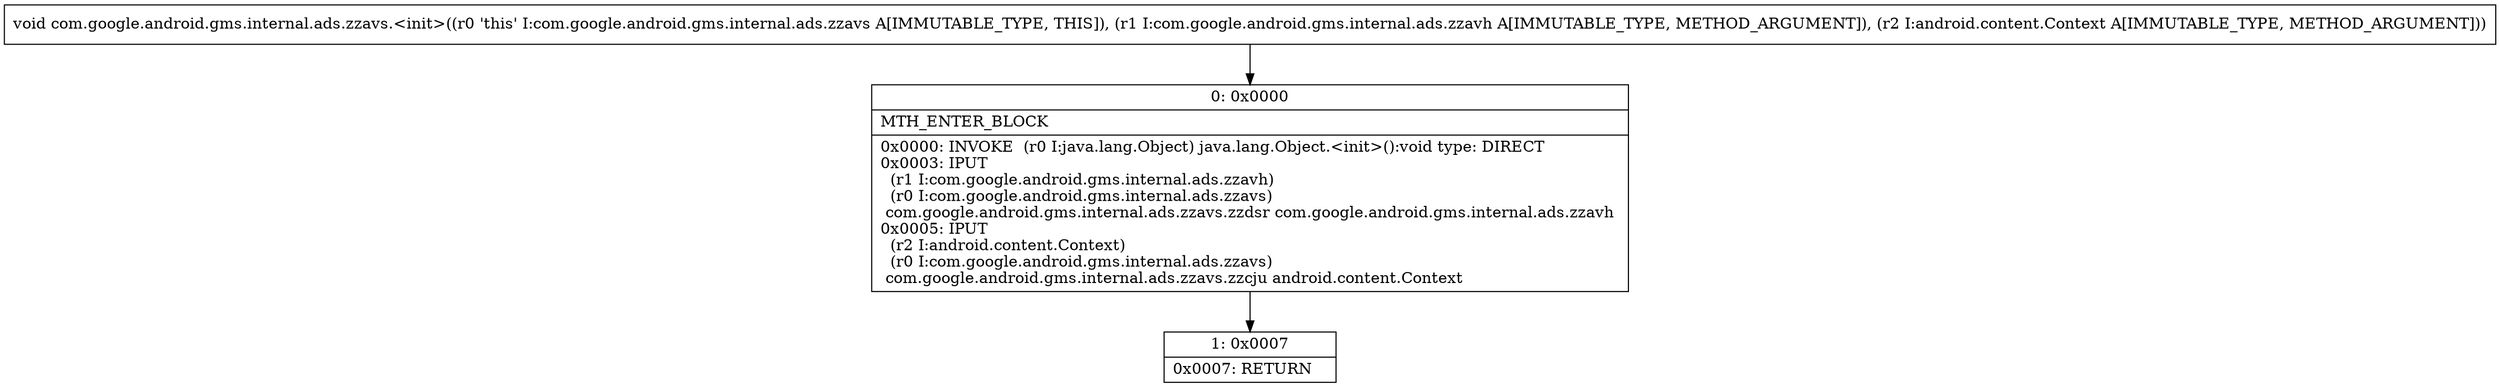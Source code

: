 digraph "CFG forcom.google.android.gms.internal.ads.zzavs.\<init\>(Lcom\/google\/android\/gms\/internal\/ads\/zzavh;Landroid\/content\/Context;)V" {
Node_0 [shape=record,label="{0\:\ 0x0000|MTH_ENTER_BLOCK\l|0x0000: INVOKE  (r0 I:java.lang.Object) java.lang.Object.\<init\>():void type: DIRECT \l0x0003: IPUT  \l  (r1 I:com.google.android.gms.internal.ads.zzavh)\l  (r0 I:com.google.android.gms.internal.ads.zzavs)\l com.google.android.gms.internal.ads.zzavs.zzdsr com.google.android.gms.internal.ads.zzavh \l0x0005: IPUT  \l  (r2 I:android.content.Context)\l  (r0 I:com.google.android.gms.internal.ads.zzavs)\l com.google.android.gms.internal.ads.zzavs.zzcju android.content.Context \l}"];
Node_1 [shape=record,label="{1\:\ 0x0007|0x0007: RETURN   \l}"];
MethodNode[shape=record,label="{void com.google.android.gms.internal.ads.zzavs.\<init\>((r0 'this' I:com.google.android.gms.internal.ads.zzavs A[IMMUTABLE_TYPE, THIS]), (r1 I:com.google.android.gms.internal.ads.zzavh A[IMMUTABLE_TYPE, METHOD_ARGUMENT]), (r2 I:android.content.Context A[IMMUTABLE_TYPE, METHOD_ARGUMENT])) }"];
MethodNode -> Node_0;
Node_0 -> Node_1;
}

